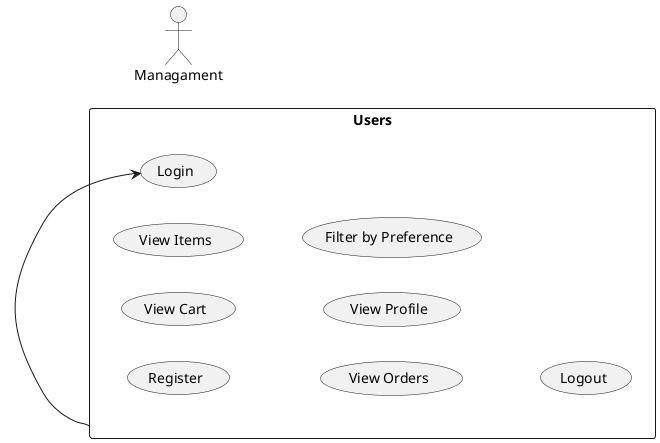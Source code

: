 @startuml rectangle 
left to right direction    
actor Managament
rectangle "Users" as User{
(Login)
  (Register)
  (View Cart)
  (View Items)
  (View Orders)
  (View Profile)
  (Filter by Preference)
  (Logout)
}
User -> (Login)
@enduml
